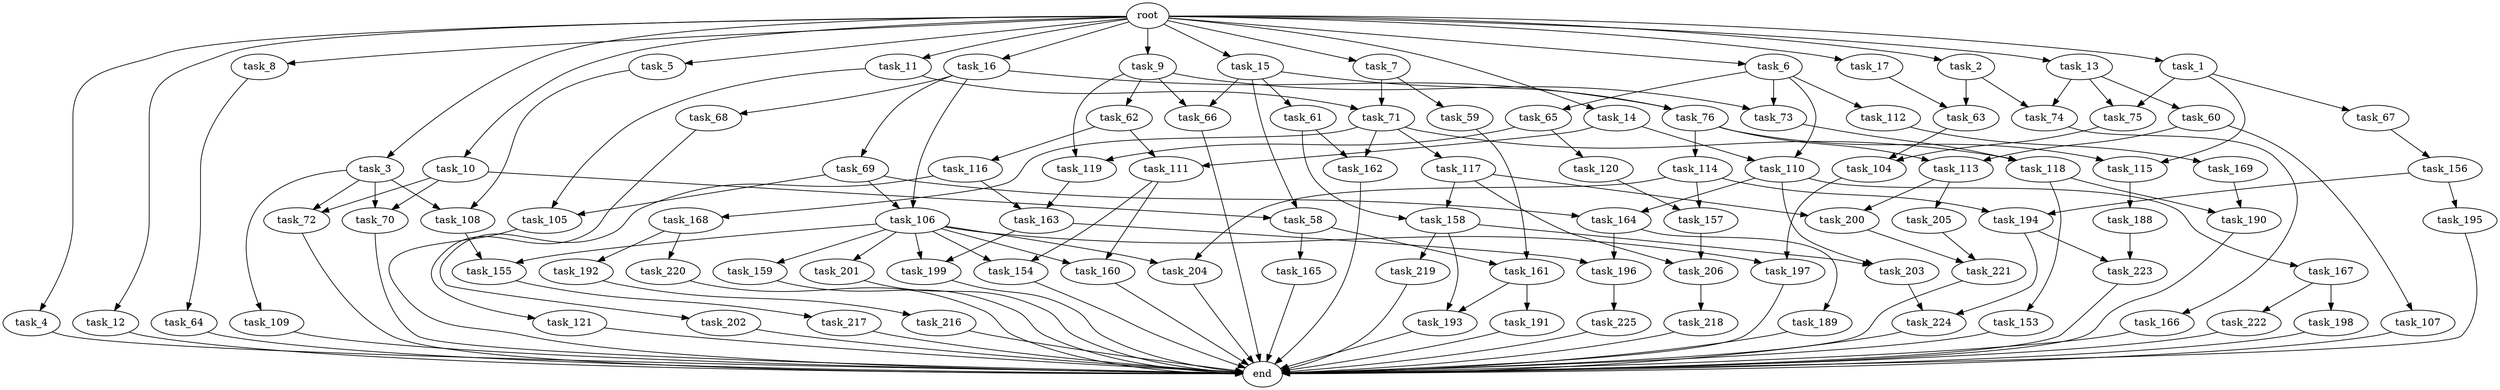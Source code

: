digraph G {
  root [size="0.000000"];
  task_1 [size="1024.000000"];
  task_2 [size="1024.000000"];
  task_3 [size="1024.000000"];
  task_4 [size="1024.000000"];
  task_5 [size="1024.000000"];
  task_6 [size="1024.000000"];
  task_7 [size="1024.000000"];
  task_8 [size="1024.000000"];
  task_9 [size="1024.000000"];
  task_10 [size="1024.000000"];
  task_11 [size="1024.000000"];
  task_12 [size="1024.000000"];
  task_13 [size="1024.000000"];
  task_14 [size="1024.000000"];
  task_15 [size="1024.000000"];
  task_16 [size="1024.000000"];
  task_17 [size="1024.000000"];
  task_58 [size="1099511627776.000000"];
  task_59 [size="695784701952.000000"];
  task_60 [size="858993459200.000000"];
  task_61 [size="549755813888.000000"];
  task_62 [size="549755813888.000000"];
  task_63 [size="274877906944.000000"];
  task_64 [size="214748364800.000000"];
  task_65 [size="549755813888.000000"];
  task_66 [size="1099511627776.000000"];
  task_67 [size="309237645312.000000"];
  task_68 [size="858993459200.000000"];
  task_69 [size="858993459200.000000"];
  task_70 [size="970662608896.000000"];
  task_71 [size="1391569403904.000000"];
  task_72 [size="970662608896.000000"];
  task_73 [size="1099511627776.000000"];
  task_74 [size="996432412672.000000"];
  task_75 [size="1168231104512.000000"];
  task_76 [size="1408749273088.000000"];
  task_104 [size="833223655424.000000"];
  task_105 [size="773094113280.000000"];
  task_106 [size="936302870528.000000"];
  task_107 [size="34359738368.000000"];
  task_108 [size="730144440320.000000"];
  task_109 [size="420906795008.000000"];
  task_110 [size="764504178688.000000"];
  task_111 [size="764504178688.000000"];
  task_112 [size="549755813888.000000"];
  task_113 [size="68719476736.000000"];
  task_114 [size="34359738368.000000"];
  task_115 [size="343597383680.000000"];
  task_116 [size="549755813888.000000"];
  task_117 [size="695784701952.000000"];
  task_118 [size="1391569403904.000000"];
  task_119 [size="764504178688.000000"];
  task_120 [size="214748364800.000000"];
  task_121 [size="309237645312.000000"];
  task_153 [size="34359738368.000000"];
  task_154 [size="214748364800.000000"];
  task_155 [size="214748364800.000000"];
  task_156 [size="858993459200.000000"];
  task_157 [size="730144440320.000000"];
  task_158 [size="627065225216.000000"];
  task_159 [size="137438953472.000000"];
  task_160 [size="214748364800.000000"];
  task_161 [size="1116691496960.000000"];
  task_162 [size="1245540515840.000000"];
  task_163 [size="1245540515840.000000"];
  task_164 [size="386547056640.000000"];
  task_165 [size="420906795008.000000"];
  task_166 [size="137438953472.000000"];
  task_167 [size="309237645312.000000"];
  task_168 [size="695784701952.000000"];
  task_169 [size="77309411328.000000"];
  task_188 [size="549755813888.000000"];
  task_189 [size="420906795008.000000"];
  task_190 [size="249108103168.000000"];
  task_191 [size="309237645312.000000"];
  task_192 [size="77309411328.000000"];
  task_193 [size="1168231104512.000000"];
  task_194 [size="249108103168.000000"];
  task_195 [size="214748364800.000000"];
  task_196 [size="498216206336.000000"];
  task_197 [size="214748364800.000000"];
  task_198 [size="420906795008.000000"];
  task_199 [size="214748364800.000000"];
  task_200 [size="214748364800.000000"];
  task_201 [size="137438953472.000000"];
  task_202 [size="549755813888.000000"];
  task_203 [size="1168231104512.000000"];
  task_204 [size="171798691840.000000"];
  task_205 [size="137438953472.000000"];
  task_206 [size="214748364800.000000"];
  task_216 [size="137438953472.000000"];
  task_217 [size="695784701952.000000"];
  task_218 [size="77309411328.000000"];
  task_219 [size="858993459200.000000"];
  task_220 [size="77309411328.000000"];
  task_221 [size="446676598784.000000"];
  task_222 [size="420906795008.000000"];
  task_223 [size="730144440320.000000"];
  task_224 [size="635655159808.000000"];
  task_225 [size="77309411328.000000"];
  end [size="0.000000"];

  root -> task_1 [size="1.000000"];
  root -> task_2 [size="1.000000"];
  root -> task_3 [size="1.000000"];
  root -> task_4 [size="1.000000"];
  root -> task_5 [size="1.000000"];
  root -> task_6 [size="1.000000"];
  root -> task_7 [size="1.000000"];
  root -> task_8 [size="1.000000"];
  root -> task_9 [size="1.000000"];
  root -> task_10 [size="1.000000"];
  root -> task_11 [size="1.000000"];
  root -> task_12 [size="1.000000"];
  root -> task_13 [size="1.000000"];
  root -> task_14 [size="1.000000"];
  root -> task_15 [size="1.000000"];
  root -> task_16 [size="1.000000"];
  root -> task_17 [size="1.000000"];
  task_1 -> task_67 [size="301989888.000000"];
  task_1 -> task_75 [size="301989888.000000"];
  task_1 -> task_115 [size="301989888.000000"];
  task_2 -> task_63 [size="134217728.000000"];
  task_2 -> task_74 [size="134217728.000000"];
  task_3 -> task_70 [size="411041792.000000"];
  task_3 -> task_72 [size="411041792.000000"];
  task_3 -> task_108 [size="411041792.000000"];
  task_3 -> task_109 [size="411041792.000000"];
  task_4 -> end [size="1.000000"];
  task_5 -> task_108 [size="301989888.000000"];
  task_6 -> task_65 [size="536870912.000000"];
  task_6 -> task_73 [size="536870912.000000"];
  task_6 -> task_110 [size="536870912.000000"];
  task_6 -> task_112 [size="536870912.000000"];
  task_7 -> task_59 [size="679477248.000000"];
  task_7 -> task_71 [size="679477248.000000"];
  task_8 -> task_64 [size="209715200.000000"];
  task_9 -> task_62 [size="536870912.000000"];
  task_9 -> task_66 [size="536870912.000000"];
  task_9 -> task_73 [size="536870912.000000"];
  task_9 -> task_119 [size="536870912.000000"];
  task_10 -> task_58 [size="536870912.000000"];
  task_10 -> task_70 [size="536870912.000000"];
  task_10 -> task_72 [size="536870912.000000"];
  task_11 -> task_71 [size="679477248.000000"];
  task_11 -> task_105 [size="679477248.000000"];
  task_12 -> end [size="1.000000"];
  task_13 -> task_60 [size="838860800.000000"];
  task_13 -> task_74 [size="838860800.000000"];
  task_13 -> task_75 [size="838860800.000000"];
  task_14 -> task_110 [size="209715200.000000"];
  task_14 -> task_111 [size="209715200.000000"];
  task_15 -> task_58 [size="536870912.000000"];
  task_15 -> task_61 [size="536870912.000000"];
  task_15 -> task_66 [size="536870912.000000"];
  task_15 -> task_76 [size="536870912.000000"];
  task_16 -> task_68 [size="838860800.000000"];
  task_16 -> task_69 [size="838860800.000000"];
  task_16 -> task_76 [size="838860800.000000"];
  task_16 -> task_106 [size="838860800.000000"];
  task_17 -> task_63 [size="134217728.000000"];
  task_58 -> task_161 [size="411041792.000000"];
  task_58 -> task_165 [size="411041792.000000"];
  task_59 -> task_161 [size="679477248.000000"];
  task_60 -> task_107 [size="33554432.000000"];
  task_60 -> task_113 [size="33554432.000000"];
  task_61 -> task_158 [size="536870912.000000"];
  task_61 -> task_162 [size="536870912.000000"];
  task_62 -> task_111 [size="536870912.000000"];
  task_62 -> task_116 [size="536870912.000000"];
  task_63 -> task_104 [size="679477248.000000"];
  task_64 -> end [size="1.000000"];
  task_65 -> task_119 [size="209715200.000000"];
  task_65 -> task_120 [size="209715200.000000"];
  task_66 -> end [size="1.000000"];
  task_67 -> task_156 [size="838860800.000000"];
  task_68 -> task_121 [size="301989888.000000"];
  task_69 -> task_105 [size="75497472.000000"];
  task_69 -> task_106 [size="75497472.000000"];
  task_69 -> task_164 [size="75497472.000000"];
  task_70 -> end [size="1.000000"];
  task_71 -> task_117 [size="679477248.000000"];
  task_71 -> task_118 [size="679477248.000000"];
  task_71 -> task_162 [size="679477248.000000"];
  task_71 -> task_168 [size="679477248.000000"];
  task_72 -> end [size="1.000000"];
  task_73 -> task_118 [size="679477248.000000"];
  task_74 -> task_166 [size="134217728.000000"];
  task_75 -> task_104 [size="134217728.000000"];
  task_76 -> task_113 [size="33554432.000000"];
  task_76 -> task_114 [size="33554432.000000"];
  task_76 -> task_115 [size="33554432.000000"];
  task_104 -> task_197 [size="75497472.000000"];
  task_105 -> end [size="1.000000"];
  task_106 -> task_154 [size="134217728.000000"];
  task_106 -> task_155 [size="134217728.000000"];
  task_106 -> task_159 [size="134217728.000000"];
  task_106 -> task_160 [size="134217728.000000"];
  task_106 -> task_197 [size="134217728.000000"];
  task_106 -> task_199 [size="134217728.000000"];
  task_106 -> task_201 [size="134217728.000000"];
  task_106 -> task_204 [size="134217728.000000"];
  task_107 -> end [size="1.000000"];
  task_108 -> task_155 [size="75497472.000000"];
  task_109 -> end [size="1.000000"];
  task_110 -> task_164 [size="301989888.000000"];
  task_110 -> task_167 [size="301989888.000000"];
  task_110 -> task_203 [size="301989888.000000"];
  task_111 -> task_154 [size="75497472.000000"];
  task_111 -> task_160 [size="75497472.000000"];
  task_112 -> task_169 [size="75497472.000000"];
  task_113 -> task_200 [size="134217728.000000"];
  task_113 -> task_205 [size="134217728.000000"];
  task_114 -> task_157 [size="33554432.000000"];
  task_114 -> task_194 [size="33554432.000000"];
  task_114 -> task_204 [size="33554432.000000"];
  task_115 -> task_188 [size="536870912.000000"];
  task_116 -> task_163 [size="536870912.000000"];
  task_116 -> task_202 [size="536870912.000000"];
  task_117 -> task_158 [size="75497472.000000"];
  task_117 -> task_200 [size="75497472.000000"];
  task_117 -> task_206 [size="75497472.000000"];
  task_118 -> task_153 [size="33554432.000000"];
  task_118 -> task_190 [size="33554432.000000"];
  task_119 -> task_163 [size="679477248.000000"];
  task_120 -> task_157 [size="679477248.000000"];
  task_121 -> end [size="1.000000"];
  task_153 -> end [size="1.000000"];
  task_154 -> end [size="1.000000"];
  task_155 -> task_217 [size="679477248.000000"];
  task_156 -> task_194 [size="209715200.000000"];
  task_156 -> task_195 [size="209715200.000000"];
  task_157 -> task_206 [size="134217728.000000"];
  task_158 -> task_193 [size="838860800.000000"];
  task_158 -> task_203 [size="838860800.000000"];
  task_158 -> task_219 [size="838860800.000000"];
  task_159 -> end [size="1.000000"];
  task_160 -> end [size="1.000000"];
  task_161 -> task_191 [size="301989888.000000"];
  task_161 -> task_193 [size="301989888.000000"];
  task_162 -> end [size="1.000000"];
  task_163 -> task_196 [size="75497472.000000"];
  task_163 -> task_199 [size="75497472.000000"];
  task_164 -> task_189 [size="411041792.000000"];
  task_164 -> task_196 [size="411041792.000000"];
  task_165 -> end [size="1.000000"];
  task_166 -> end [size="1.000000"];
  task_167 -> task_198 [size="411041792.000000"];
  task_167 -> task_222 [size="411041792.000000"];
  task_168 -> task_192 [size="75497472.000000"];
  task_168 -> task_220 [size="75497472.000000"];
  task_169 -> task_190 [size="209715200.000000"];
  task_188 -> task_223 [size="301989888.000000"];
  task_189 -> end [size="1.000000"];
  task_190 -> end [size="1.000000"];
  task_191 -> end [size="1.000000"];
  task_192 -> task_216 [size="134217728.000000"];
  task_193 -> end [size="1.000000"];
  task_194 -> task_223 [size="411041792.000000"];
  task_194 -> task_224 [size="411041792.000000"];
  task_195 -> end [size="1.000000"];
  task_196 -> task_225 [size="75497472.000000"];
  task_197 -> end [size="1.000000"];
  task_198 -> end [size="1.000000"];
  task_199 -> end [size="1.000000"];
  task_200 -> task_221 [size="301989888.000000"];
  task_201 -> end [size="1.000000"];
  task_202 -> end [size="1.000000"];
  task_203 -> task_224 [size="209715200.000000"];
  task_204 -> end [size="1.000000"];
  task_205 -> task_221 [size="134217728.000000"];
  task_206 -> task_218 [size="75497472.000000"];
  task_216 -> end [size="1.000000"];
  task_217 -> end [size="1.000000"];
  task_218 -> end [size="1.000000"];
  task_219 -> end [size="1.000000"];
  task_220 -> end [size="1.000000"];
  task_221 -> end [size="1.000000"];
  task_222 -> end [size="1.000000"];
  task_223 -> end [size="1.000000"];
  task_224 -> end [size="1.000000"];
  task_225 -> end [size="1.000000"];
}
